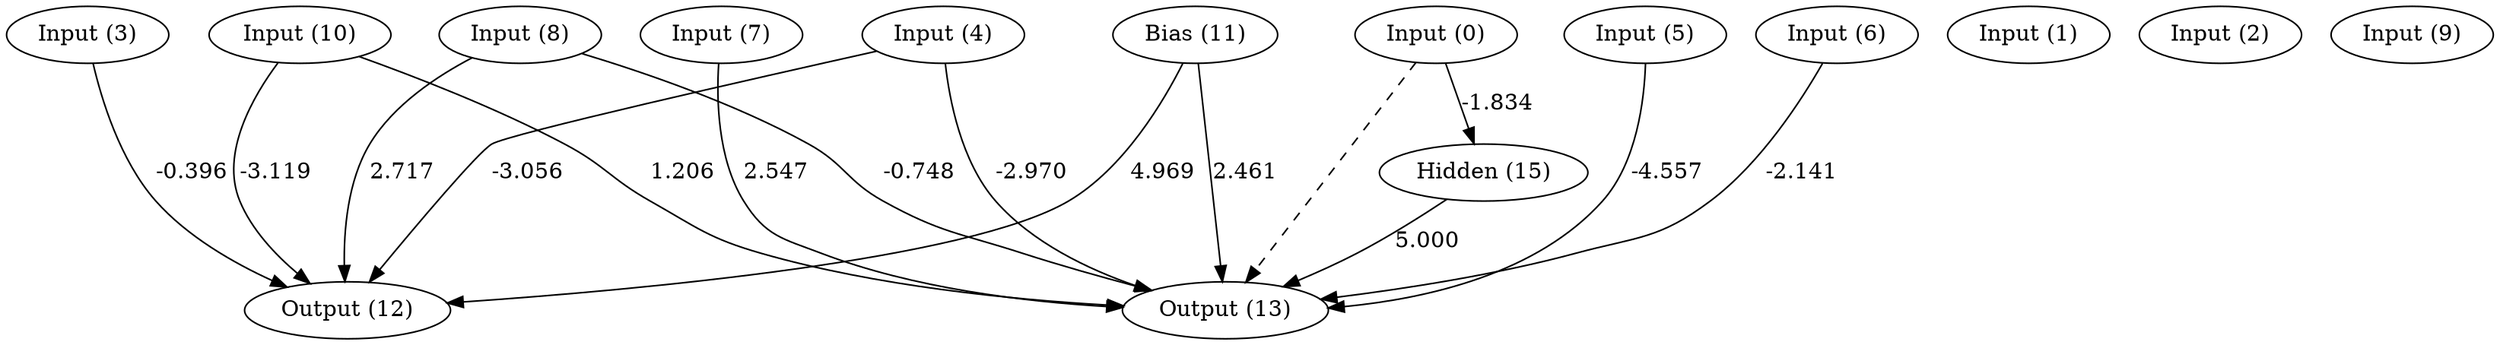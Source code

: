 digraph G {
  11 [ label="Bias (11)" ];
  0 [ label="Input (0)" ];
  1 [ label="Input (1)" ];
  2 [ label="Input (2)" ];
  3 [ label="Input (3)" ];
  4 [ label="Input (4)" ];
  5 [ label="Input (5)" ];
  6 [ label="Input (6)" ];
  7 [ label="Input (7)" ];
  8 [ label="Input (8)" ];
  9 [ label="Input (9)" ];
  10 [ label="Input (10)" ];
  12 [ label="Output (12)" ];
  13 [ label="Output (13)" ];
  15 [ label="Hidden (15)" ];
  { rank=same 11 0 1 2 3 4 5 6 7 8 9 10 }
  { rank=same 12 13 }
  11 -> 12 [ label="4.969" ];
  11 -> 13 [ label="2.461" ];
  0 -> 13 [ style="dashed" ];
  3 -> 12 [ label="-0.396" ];
  4 -> 12 [ label="-3.056" ];
  4 -> 13 [ label="-2.970" ];
  5 -> 13 [ label="-4.557" ];
  6 -> 13 [ label="-2.141" ];
  7 -> 13 [ label="2.547" ];
  8 -> 12 [ label="2.717" ];
  8 -> 13 [ label="-0.748" ];
  10 -> 12 [ label="-3.119" ];
  10 -> 13 [ label="1.206" ];
  0 -> 15 [ label="-1.834" ];
  15 -> 13 [ label="5.000" ];
}
